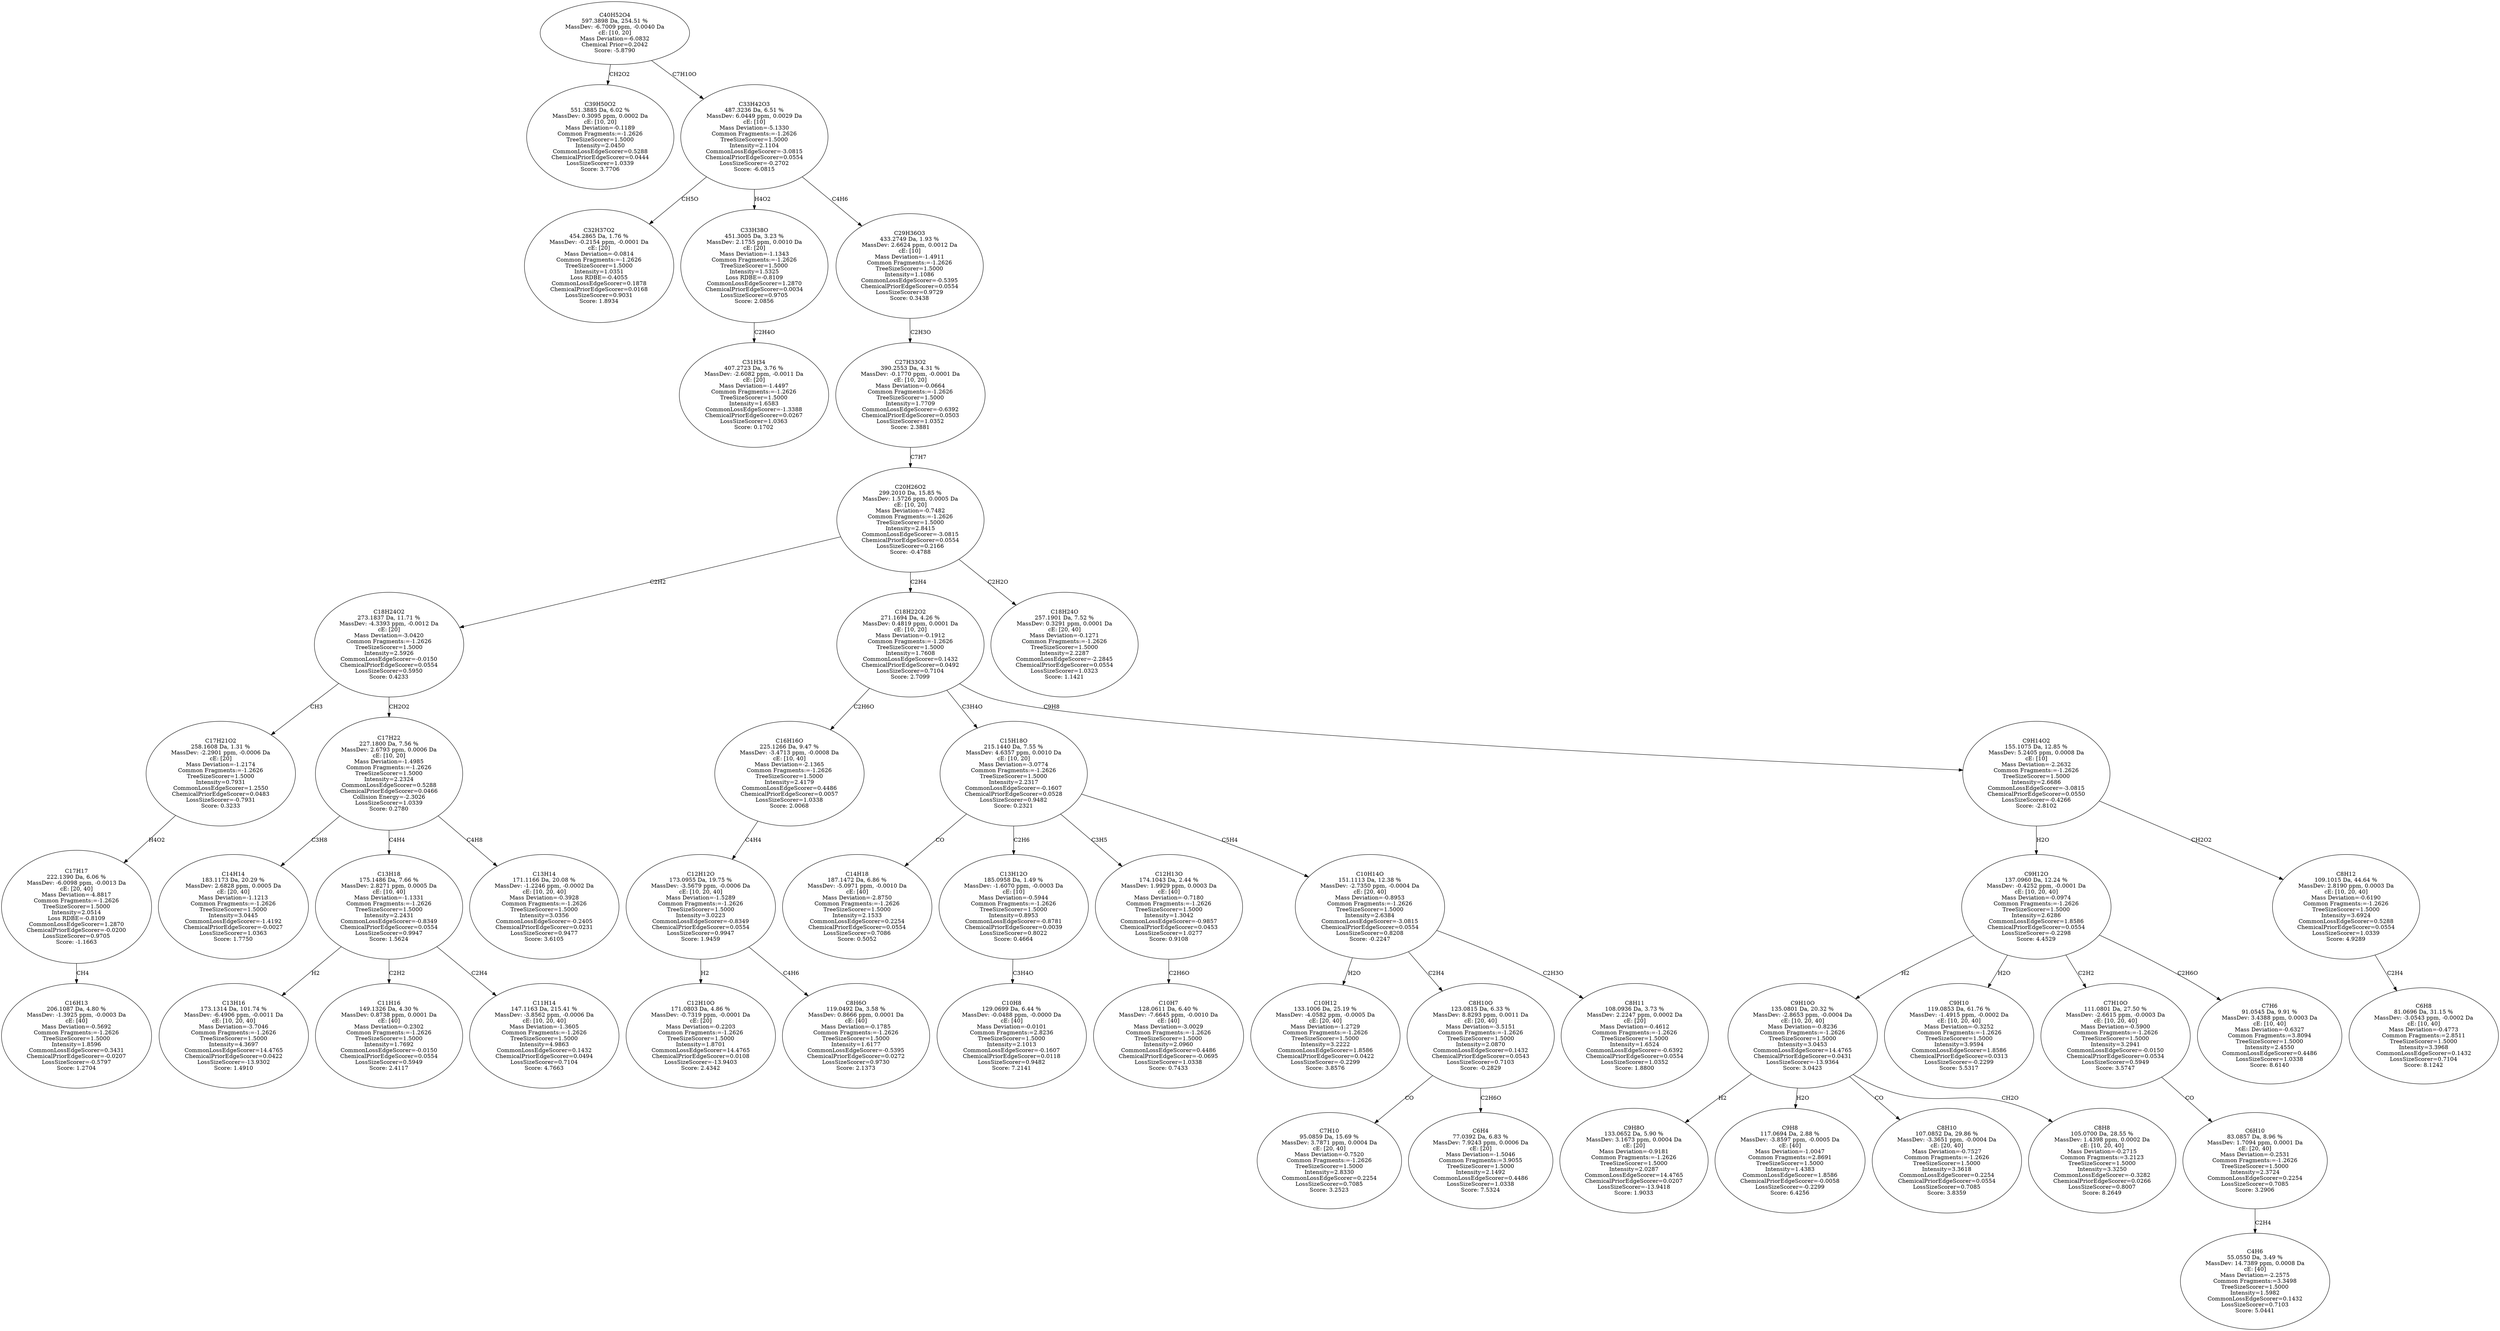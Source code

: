 strict digraph {
v1 [label="C39H50O2\n551.3885 Da, 6.02 %\nMassDev: 0.3095 ppm, 0.0002 Da\ncE: [10, 20]\nMass Deviation=-0.1189\nCommon Fragments:=-1.2626\nTreeSizeScorer=1.5000\nIntensity=2.0450\nCommonLossEdgeScorer=0.5288\nChemicalPriorEdgeScorer=0.0444\nLossSizeScorer=1.0339\nScore: 3.7706"];
v2 [label="C32H37O2\n454.2865 Da, 1.76 %\nMassDev: -0.2154 ppm, -0.0001 Da\ncE: [20]\nMass Deviation=-0.0814\nCommon Fragments:=-1.2626\nTreeSizeScorer=1.5000\nIntensity=1.0351\nLoss RDBE=-0.4055\nCommonLossEdgeScorer=0.1878\nChemicalPriorEdgeScorer=0.0168\nLossSizeScorer=0.9031\nScore: 1.8934"];
v3 [label="C31H34\n407.2723 Da, 3.76 %\nMassDev: -2.6082 ppm, -0.0011 Da\ncE: [20]\nMass Deviation=-1.4497\nCommon Fragments:=-1.2626\nTreeSizeScorer=1.5000\nIntensity=1.6583\nCommonLossEdgeScorer=-1.3388\nChemicalPriorEdgeScorer=0.0267\nLossSizeScorer=1.0363\nScore: 0.1702"];
v4 [label="C33H38O\n451.3005 Da, 3.23 %\nMassDev: 2.1755 ppm, 0.0010 Da\ncE: [20]\nMass Deviation=-1.1343\nCommon Fragments:=-1.2626\nTreeSizeScorer=1.5000\nIntensity=1.5325\nLoss RDBE=-0.8109\nCommonLossEdgeScorer=1.2870\nChemicalPriorEdgeScorer=0.0034\nLossSizeScorer=0.9705\nScore: 2.0856"];
v5 [label="C16H13\n206.1087 Da, 4.80 %\nMassDev: -1.3925 ppm, -0.0003 Da\ncE: [40]\nMass Deviation=-0.5692\nCommon Fragments:=-1.2626\nTreeSizeScorer=1.5000\nIntensity=1.8596\nCommonLossEdgeScorer=0.3431\nChemicalPriorEdgeScorer=-0.0207\nLossSizeScorer=-0.5797\nScore: 1.2704"];
v6 [label="C17H17\n222.1390 Da, 6.06 %\nMassDev: -6.0098 ppm, -0.0013 Da\ncE: [20, 40]\nMass Deviation=-4.8817\nCommon Fragments:=-1.2626\nTreeSizeScorer=1.5000\nIntensity=2.0514\nLoss RDBE=-0.8109\nCommonLossEdgeScorer=1.2870\nChemicalPriorEdgeScorer=-0.0200\nLossSizeScorer=0.9705\nScore: -1.1663"];
v7 [label="C17H21O2\n258.1608 Da, 1.31 %\nMassDev: -2.2901 ppm, -0.0006 Da\ncE: [20]\nMass Deviation=-1.2174\nCommon Fragments:=-1.2626\nTreeSizeScorer=1.5000\nIntensity=0.7931\nCommonLossEdgeScorer=1.2550\nChemicalPriorEdgeScorer=0.0483\nLossSizeScorer=-0.7931\nScore: 0.3233"];
v8 [label="C14H14\n183.1173 Da, 20.29 %\nMassDev: 2.6828 ppm, 0.0005 Da\ncE: [20, 40]\nMass Deviation=-1.1213\nCommon Fragments:=-1.2626\nTreeSizeScorer=1.5000\nIntensity=3.0445\nCommonLossEdgeScorer=-1.4192\nChemicalPriorEdgeScorer=-0.0027\nLossSizeScorer=1.0363\nScore: 1.7750"];
v9 [label="C13H16\n173.1314 Da, 101.74 %\nMassDev: -6.4906 ppm, -0.0011 Da\ncE: [10, 20, 40]\nMass Deviation=-3.7046\nCommon Fragments:=-1.2626\nTreeSizeScorer=1.5000\nIntensity=4.3697\nCommonLossEdgeScorer=14.4765\nChemicalPriorEdgeScorer=0.0422\nLossSizeScorer=-13.9302\nScore: 1.4910"];
v10 [label="C11H16\n149.1326 Da, 4.30 %\nMassDev: 0.8738 ppm, 0.0001 Da\ncE: [40]\nMass Deviation=-0.2302\nCommon Fragments:=-1.2626\nTreeSizeScorer=1.5000\nIntensity=1.7692\nCommonLossEdgeScorer=-0.0150\nChemicalPriorEdgeScorer=0.0554\nLossSizeScorer=0.5949\nScore: 2.4117"];
v11 [label="C11H14\n147.1163 Da, 215.41 %\nMassDev: -3.8562 ppm, -0.0006 Da\ncE: [10, 20, 40]\nMass Deviation=-1.3605\nCommon Fragments:=-1.2626\nTreeSizeScorer=1.5000\nIntensity=4.9863\nCommonLossEdgeScorer=0.1432\nChemicalPriorEdgeScorer=0.0494\nLossSizeScorer=0.7104\nScore: 4.7663"];
v12 [label="C13H18\n175.1486 Da, 7.66 %\nMassDev: 2.8271 ppm, 0.0005 Da\ncE: [10, 40]\nMass Deviation=-1.1331\nCommon Fragments:=-1.2626\nTreeSizeScorer=1.5000\nIntensity=2.2431\nCommonLossEdgeScorer=-0.8349\nChemicalPriorEdgeScorer=0.0554\nLossSizeScorer=0.9947\nScore: 1.5624"];
v13 [label="C13H14\n171.1166 Da, 20.08 %\nMassDev: -1.2246 ppm, -0.0002 Da\ncE: [10, 20, 40]\nMass Deviation=-0.3928\nCommon Fragments:=-1.2626\nTreeSizeScorer=1.5000\nIntensity=3.0356\nCommonLossEdgeScorer=-0.2405\nChemicalPriorEdgeScorer=0.0231\nLossSizeScorer=0.9477\nScore: 3.6105"];
v14 [label="C17H22\n227.1800 Da, 7.56 %\nMassDev: 2.6793 ppm, 0.0006 Da\ncE: [10, 20]\nMass Deviation=-1.4985\nCommon Fragments:=-1.2626\nTreeSizeScorer=1.5000\nIntensity=2.2324\nCommonLossEdgeScorer=0.5288\nChemicalPriorEdgeScorer=0.0466\nCollision Energy=-2.3026\nLossSizeScorer=1.0339\nScore: 0.2780"];
v15 [label="C18H24O2\n273.1837 Da, 11.71 %\nMassDev: -4.3393 ppm, -0.0012 Da\ncE: [20]\nMass Deviation=-3.0420\nCommon Fragments:=-1.2626\nTreeSizeScorer=1.5000\nIntensity=2.5926\nCommonLossEdgeScorer=-0.0150\nChemicalPriorEdgeScorer=0.0554\nLossSizeScorer=0.5950\nScore: 0.4233"];
v16 [label="C12H10O\n171.0803 Da, 4.86 %\nMassDev: -0.7319 ppm, -0.0001 Da\ncE: [20]\nMass Deviation=-0.2203\nCommon Fragments:=-1.2626\nTreeSizeScorer=1.5000\nIntensity=1.8701\nCommonLossEdgeScorer=14.4765\nChemicalPriorEdgeScorer=0.0108\nLossSizeScorer=-13.9403\nScore: 2.4342"];
v17 [label="C8H6O\n119.0492 Da, 3.58 %\nMassDev: 0.8666 ppm, 0.0001 Da\ncE: [40]\nMass Deviation=-0.1785\nCommon Fragments:=-1.2626\nTreeSizeScorer=1.5000\nIntensity=1.6177\nCommonLossEdgeScorer=-0.5395\nChemicalPriorEdgeScorer=0.0272\nLossSizeScorer=0.9730\nScore: 2.1373"];
v18 [label="C12H12O\n173.0955 Da, 19.75 %\nMassDev: -3.5679 ppm, -0.0006 Da\ncE: [10, 20, 40]\nMass Deviation=-1.5289\nCommon Fragments:=-1.2626\nTreeSizeScorer=1.5000\nIntensity=3.0223\nCommonLossEdgeScorer=-0.8349\nChemicalPriorEdgeScorer=0.0554\nLossSizeScorer=0.9947\nScore: 1.9459"];
v19 [label="C16H16O\n225.1266 Da, 9.47 %\nMassDev: -3.4713 ppm, -0.0008 Da\ncE: [10, 40]\nMass Deviation=-2.1365\nCommon Fragments:=-1.2626\nTreeSizeScorer=1.5000\nIntensity=2.4179\nCommonLossEdgeScorer=0.4486\nChemicalPriorEdgeScorer=0.0057\nLossSizeScorer=1.0338\nScore: 2.0068"];
v20 [label="C14H18\n187.1472 Da, 6.86 %\nMassDev: -5.0971 ppm, -0.0010 Da\ncE: [40]\nMass Deviation=-2.8750\nCommon Fragments:=-1.2626\nTreeSizeScorer=1.5000\nIntensity=2.1533\nCommonLossEdgeScorer=0.2254\nChemicalPriorEdgeScorer=0.0554\nLossSizeScorer=0.7086\nScore: 0.5052"];
v21 [label="C10H8\n129.0699 Da, 6.44 %\nMassDev: -0.0488 ppm, -0.0000 Da\ncE: [40]\nMass Deviation=-0.0101\nCommon Fragments:=2.8236\nTreeSizeScorer=1.5000\nIntensity=2.1013\nCommonLossEdgeScorer=-0.1607\nChemicalPriorEdgeScorer=0.0118\nLossSizeScorer=0.9482\nScore: 7.2141"];
v22 [label="C13H12O\n185.0958 Da, 1.49 %\nMassDev: -1.6070 ppm, -0.0003 Da\ncE: [10]\nMass Deviation=-0.5944\nCommon Fragments:=-1.2626\nTreeSizeScorer=1.5000\nIntensity=0.8953\nCommonLossEdgeScorer=-0.8781\nChemicalPriorEdgeScorer=0.0039\nLossSizeScorer=0.8022\nScore: 0.4664"];
v23 [label="C10H7\n128.0611 Da, 6.40 %\nMassDev: -7.6645 ppm, -0.0010 Da\ncE: [40]\nMass Deviation=-3.0029\nCommon Fragments:=-1.2626\nTreeSizeScorer=1.5000\nIntensity=2.0960\nCommonLossEdgeScorer=0.4486\nChemicalPriorEdgeScorer=-0.0695\nLossSizeScorer=1.0338\nScore: 0.7433"];
v24 [label="C12H13O\n174.1043 Da, 2.44 %\nMassDev: 1.9929 ppm, 0.0003 Da\ncE: [40]\nMass Deviation=-0.7180\nCommon Fragments:=-1.2626\nTreeSizeScorer=1.5000\nIntensity=1.3042\nCommonLossEdgeScorer=-0.9857\nChemicalPriorEdgeScorer=0.0453\nLossSizeScorer=1.0277\nScore: 0.9108"];
v25 [label="C10H12\n133.1006 Da, 25.19 %\nMassDev: -4.0582 ppm, -0.0005 Da\ncE: [20, 40]\nMass Deviation=-1.2729\nCommon Fragments:=-1.2626\nTreeSizeScorer=1.5000\nIntensity=3.2222\nCommonLossEdgeScorer=1.8586\nChemicalPriorEdgeScorer=0.0422\nLossSizeScorer=-0.2299\nScore: 3.8576"];
v26 [label="C7H10\n95.0859 Da, 15.69 %\nMassDev: 3.7871 ppm, 0.0004 Da\ncE: [20, 40]\nMass Deviation=-0.7520\nCommon Fragments:=-1.2626\nTreeSizeScorer=1.5000\nIntensity=2.8330\nCommonLossEdgeScorer=0.2254\nLossSizeScorer=0.7085\nScore: 3.2523"];
v27 [label="C6H4\n77.0392 Da, 6.83 %\nMassDev: 7.9243 ppm, 0.0006 Da\ncE: [20]\nMass Deviation=-1.5046\nCommon Fragments:=3.9055\nTreeSizeScorer=1.5000\nIntensity=2.1492\nCommonLossEdgeScorer=0.4486\nLossSizeScorer=1.0338\nScore: 7.5324"];
v28 [label="C8H10O\n123.0815 Da, 6.33 %\nMassDev: 8.8293 ppm, 0.0011 Da\ncE: [20, 40]\nMass Deviation=-3.5151\nCommon Fragments:=-1.2626\nTreeSizeScorer=1.5000\nIntensity=2.0870\nCommonLossEdgeScorer=0.1432\nChemicalPriorEdgeScorer=0.0543\nLossSizeScorer=0.7103\nScore: -0.2829"];
v29 [label="C8H11\n108.0936 Da, 3.73 %\nMassDev: 2.2247 ppm, 0.0002 Da\ncE: [20]\nMass Deviation=-0.4612\nCommon Fragments:=-1.2626\nTreeSizeScorer=1.5000\nIntensity=1.6524\nCommonLossEdgeScorer=-0.6392\nChemicalPriorEdgeScorer=0.0554\nLossSizeScorer=1.0352\nScore: 1.8800"];
v30 [label="C10H14O\n151.1113 Da, 12.38 %\nMassDev: -2.7350 ppm, -0.0004 Da\ncE: [20, 40]\nMass Deviation=-0.8953\nCommon Fragments:=-1.2626\nTreeSizeScorer=1.5000\nIntensity=2.6384\nCommonLossEdgeScorer=-3.0815\nChemicalPriorEdgeScorer=0.0554\nLossSizeScorer=0.8208\nScore: -0.2247"];
v31 [label="C15H18O\n215.1440 Da, 7.55 %\nMassDev: 4.6357 ppm, 0.0010 Da\ncE: [10, 20]\nMass Deviation=-3.0774\nCommon Fragments:=-1.2626\nTreeSizeScorer=1.5000\nIntensity=2.2317\nCommonLossEdgeScorer=-0.1607\nChemicalPriorEdgeScorer=0.0528\nLossSizeScorer=0.9482\nScore: 0.2321"];
v32 [label="C9H8O\n133.0652 Da, 5.90 %\nMassDev: 3.1673 ppm, 0.0004 Da\ncE: [20]\nMass Deviation=-0.9181\nCommon Fragments:=-1.2626\nTreeSizeScorer=1.5000\nIntensity=2.0287\nCommonLossEdgeScorer=14.4765\nChemicalPriorEdgeScorer=0.0207\nLossSizeScorer=-13.9418\nScore: 1.9033"];
v33 [label="C9H8\n117.0694 Da, 2.88 %\nMassDev: -3.8597 ppm, -0.0005 Da\ncE: [40]\nMass Deviation=-1.0047\nCommon Fragments:=2.8691\nTreeSizeScorer=1.5000\nIntensity=1.4383\nCommonLossEdgeScorer=1.8586\nChemicalPriorEdgeScorer=-0.0058\nLossSizeScorer=-0.2299\nScore: 6.4256"];
v34 [label="C8H10\n107.0852 Da, 29.86 %\nMassDev: -3.3651 ppm, -0.0004 Da\ncE: [20, 40]\nMass Deviation=-0.7527\nCommon Fragments:=-1.2626\nTreeSizeScorer=1.5000\nIntensity=3.3618\nCommonLossEdgeScorer=0.2254\nChemicalPriorEdgeScorer=0.0554\nLossSizeScorer=0.7085\nScore: 3.8359"];
v35 [label="C8H8\n105.0700 Da, 28.55 %\nMassDev: 1.4398 ppm, 0.0002 Da\ncE: [10, 20, 40]\nMass Deviation=-0.2715\nCommon Fragments:=3.2123\nTreeSizeScorer=1.5000\nIntensity=3.3250\nCommonLossEdgeScorer=-0.3282\nChemicalPriorEdgeScorer=0.0266\nLossSizeScorer=0.8007\nScore: 8.2649"];
v36 [label="C9H10O\n135.0801 Da, 20.32 %\nMassDev: -2.8653 ppm, -0.0004 Da\ncE: [10, 20, 40]\nMass Deviation=-0.8236\nCommon Fragments:=-1.2626\nTreeSizeScorer=1.5000\nIntensity=3.0453\nCommonLossEdgeScorer=14.4765\nChemicalPriorEdgeScorer=0.0431\nLossSizeScorer=-13.9364\nScore: 3.0423"];
v37 [label="C9H10\n119.0853 Da, 61.76 %\nMassDev: -1.4915 ppm, -0.0002 Da\ncE: [10, 20, 40]\nMass Deviation=-0.3252\nCommon Fragments:=-1.2626\nTreeSizeScorer=1.5000\nIntensity=3.9594\nCommonLossEdgeScorer=1.8586\nChemicalPriorEdgeScorer=0.0313\nLossSizeScorer=-0.2299\nScore: 5.5317"];
v38 [label="C4H6\n55.0550 Da, 3.49 %\nMassDev: 14.7389 ppm, 0.0008 Da\ncE: [40]\nMass Deviation=-2.2575\nCommon Fragments:=3.3498\nTreeSizeScorer=1.5000\nIntensity=1.5982\nCommonLossEdgeScorer=0.1432\nLossSizeScorer=0.7103\nScore: 5.0441"];
v39 [label="C6H10\n83.0857 Da, 8.96 %\nMassDev: 1.7094 ppm, 0.0001 Da\ncE: [20, 40]\nMass Deviation=-0.2531\nCommon Fragments:=-1.2626\nTreeSizeScorer=1.5000\nIntensity=2.3724\nCommonLossEdgeScorer=0.2254\nLossSizeScorer=0.7085\nScore: 3.2906"];
v40 [label="C7H10O\n111.0801 Da, 27.50 %\nMassDev: -2.6615 ppm, -0.0003 Da\ncE: [10, 20, 40]\nMass Deviation=-0.5900\nCommon Fragments:=-1.2626\nTreeSizeScorer=1.5000\nIntensity=3.2941\nCommonLossEdgeScorer=-0.0150\nChemicalPriorEdgeScorer=0.0534\nLossSizeScorer=0.5949\nScore: 3.5747"];
v41 [label="C7H6\n91.0545 Da, 9.91 %\nMassDev: 3.4388 ppm, 0.0003 Da\ncE: [10, 40]\nMass Deviation=-0.6327\nCommon Fragments:=3.8094\nTreeSizeScorer=1.5000\nIntensity=2.4550\nCommonLossEdgeScorer=0.4486\nLossSizeScorer=1.0338\nScore: 8.6140"];
v42 [label="C9H12O\n137.0960 Da, 12.24 %\nMassDev: -0.4252 ppm, -0.0001 Da\ncE: [10, 20, 40]\nMass Deviation=-0.0974\nCommon Fragments:=-1.2626\nTreeSizeScorer=1.5000\nIntensity=2.6286\nCommonLossEdgeScorer=1.8586\nChemicalPriorEdgeScorer=0.0554\nLossSizeScorer=-0.2298\nScore: 4.4529"];
v43 [label="C6H8\n81.0696 Da, 31.15 %\nMassDev: -3.0543 ppm, -0.0002 Da\ncE: [10, 40]\nMass Deviation=-0.4773\nCommon Fragments:=2.8511\nTreeSizeScorer=1.5000\nIntensity=3.3968\nCommonLossEdgeScorer=0.1432\nLossSizeScorer=0.7104\nScore: 8.1242"];
v44 [label="C8H12\n109.1015 Da, 44.64 %\nMassDev: 2.8190 ppm, 0.0003 Da\ncE: [10, 20, 40]\nMass Deviation=-0.6190\nCommon Fragments:=-1.2626\nTreeSizeScorer=1.5000\nIntensity=3.6924\nCommonLossEdgeScorer=0.5288\nChemicalPriorEdgeScorer=0.0554\nLossSizeScorer=1.0339\nScore: 4.9289"];
v45 [label="C9H14O2\n155.1075 Da, 12.85 %\nMassDev: 5.2405 ppm, 0.0008 Da\ncE: [10]\nMass Deviation=-2.2632\nCommon Fragments:=-1.2626\nTreeSizeScorer=1.5000\nIntensity=2.6686\nCommonLossEdgeScorer=-3.0815\nChemicalPriorEdgeScorer=0.0550\nLossSizeScorer=-0.4266\nScore: -2.8102"];
v46 [label="C18H22O2\n271.1694 Da, 4.26 %\nMassDev: 0.4819 ppm, 0.0001 Da\ncE: [10, 20]\nMass Deviation=-0.1912\nCommon Fragments:=-1.2626\nTreeSizeScorer=1.5000\nIntensity=1.7608\nCommonLossEdgeScorer=0.1432\nChemicalPriorEdgeScorer=0.0492\nLossSizeScorer=0.7104\nScore: 2.7099"];
v47 [label="C18H24O\n257.1901 Da, 7.52 %\nMassDev: 0.3291 ppm, 0.0001 Da\ncE: [20, 40]\nMass Deviation=-0.1271\nCommon Fragments:=-1.2626\nTreeSizeScorer=1.5000\nIntensity=2.2287\nCommonLossEdgeScorer=-2.2845\nChemicalPriorEdgeScorer=0.0554\nLossSizeScorer=1.0323\nScore: 1.1421"];
v48 [label="C20H26O2\n299.2010 Da, 15.85 %\nMassDev: 1.5726 ppm, 0.0005 Da\ncE: [10, 20]\nMass Deviation=-0.7482\nCommon Fragments:=-1.2626\nTreeSizeScorer=1.5000\nIntensity=2.8415\nCommonLossEdgeScorer=-3.0815\nChemicalPriorEdgeScorer=0.0554\nLossSizeScorer=0.2166\nScore: -0.4788"];
v49 [label="C27H33O2\n390.2553 Da, 4.31 %\nMassDev: -0.1770 ppm, -0.0001 Da\ncE: [10, 20]\nMass Deviation=-0.0664\nCommon Fragments:=-1.2626\nTreeSizeScorer=1.5000\nIntensity=1.7709\nCommonLossEdgeScorer=-0.6392\nChemicalPriorEdgeScorer=0.0503\nLossSizeScorer=1.0352\nScore: 2.3881"];
v50 [label="C29H36O3\n433.2749 Da, 1.93 %\nMassDev: 2.6624 ppm, 0.0012 Da\ncE: [10]\nMass Deviation=-1.4911\nCommon Fragments:=-1.2626\nTreeSizeScorer=1.5000\nIntensity=1.1086\nCommonLossEdgeScorer=-0.5395\nChemicalPriorEdgeScorer=0.0554\nLossSizeScorer=0.9729\nScore: 0.3438"];
v51 [label="C33H42O3\n487.3236 Da, 6.51 %\nMassDev: 6.0449 ppm, 0.0029 Da\ncE: [10]\nMass Deviation=-5.1330\nCommon Fragments:=-1.2626\nTreeSizeScorer=1.5000\nIntensity=2.1104\nCommonLossEdgeScorer=-3.0815\nChemicalPriorEdgeScorer=0.0554\nLossSizeScorer=-0.2702\nScore: -6.0815"];
v52 [label="C40H52O4\n597.3898 Da, 254.51 %\nMassDev: -6.7009 ppm, -0.0040 Da\ncE: [10, 20]\nMass Deviation=-6.0832\nChemical Prior=0.2042\nScore: -5.8790"];
v52 -> v1 [label="CH2O2"];
v51 -> v2 [label="CH5O"];
v4 -> v3 [label="C2H4O"];
v51 -> v4 [label="H4O2"];
v6 -> v5 [label="CH4"];
v7 -> v6 [label="H4O2"];
v15 -> v7 [label="CH3"];
v14 -> v8 [label="C3H8"];
v12 -> v9 [label="H2"];
v12 -> v10 [label="C2H2"];
v12 -> v11 [label="C2H4"];
v14 -> v12 [label="C4H4"];
v14 -> v13 [label="C4H8"];
v15 -> v14 [label="CH2O2"];
v48 -> v15 [label="C2H2"];
v18 -> v16 [label="H2"];
v18 -> v17 [label="C4H6"];
v19 -> v18 [label="C4H4"];
v46 -> v19 [label="C2H6O"];
v31 -> v20 [label="CO"];
v22 -> v21 [label="C3H4O"];
v31 -> v22 [label="C2H6"];
v24 -> v23 [label="C2H6O"];
v31 -> v24 [label="C3H5"];
v30 -> v25 [label="H2O"];
v28 -> v26 [label="CO"];
v28 -> v27 [label="C2H6O"];
v30 -> v28 [label="C2H4"];
v30 -> v29 [label="C2H3O"];
v31 -> v30 [label="C5H4"];
v46 -> v31 [label="C3H4O"];
v36 -> v32 [label="H2"];
v36 -> v33 [label="H2O"];
v36 -> v34 [label="CO"];
v36 -> v35 [label="CH2O"];
v42 -> v36 [label="H2"];
v42 -> v37 [label="H2O"];
v39 -> v38 [label="C2H4"];
v40 -> v39 [label="CO"];
v42 -> v40 [label="C2H2"];
v42 -> v41 [label="C2H6O"];
v45 -> v42 [label="H2O"];
v44 -> v43 [label="C2H4"];
v45 -> v44 [label="CH2O2"];
v46 -> v45 [label="C9H8"];
v48 -> v46 [label="C2H4"];
v48 -> v47 [label="C2H2O"];
v49 -> v48 [label="C7H7"];
v50 -> v49 [label="C2H3O"];
v51 -> v50 [label="C4H6"];
v52 -> v51 [label="C7H10O"];
}